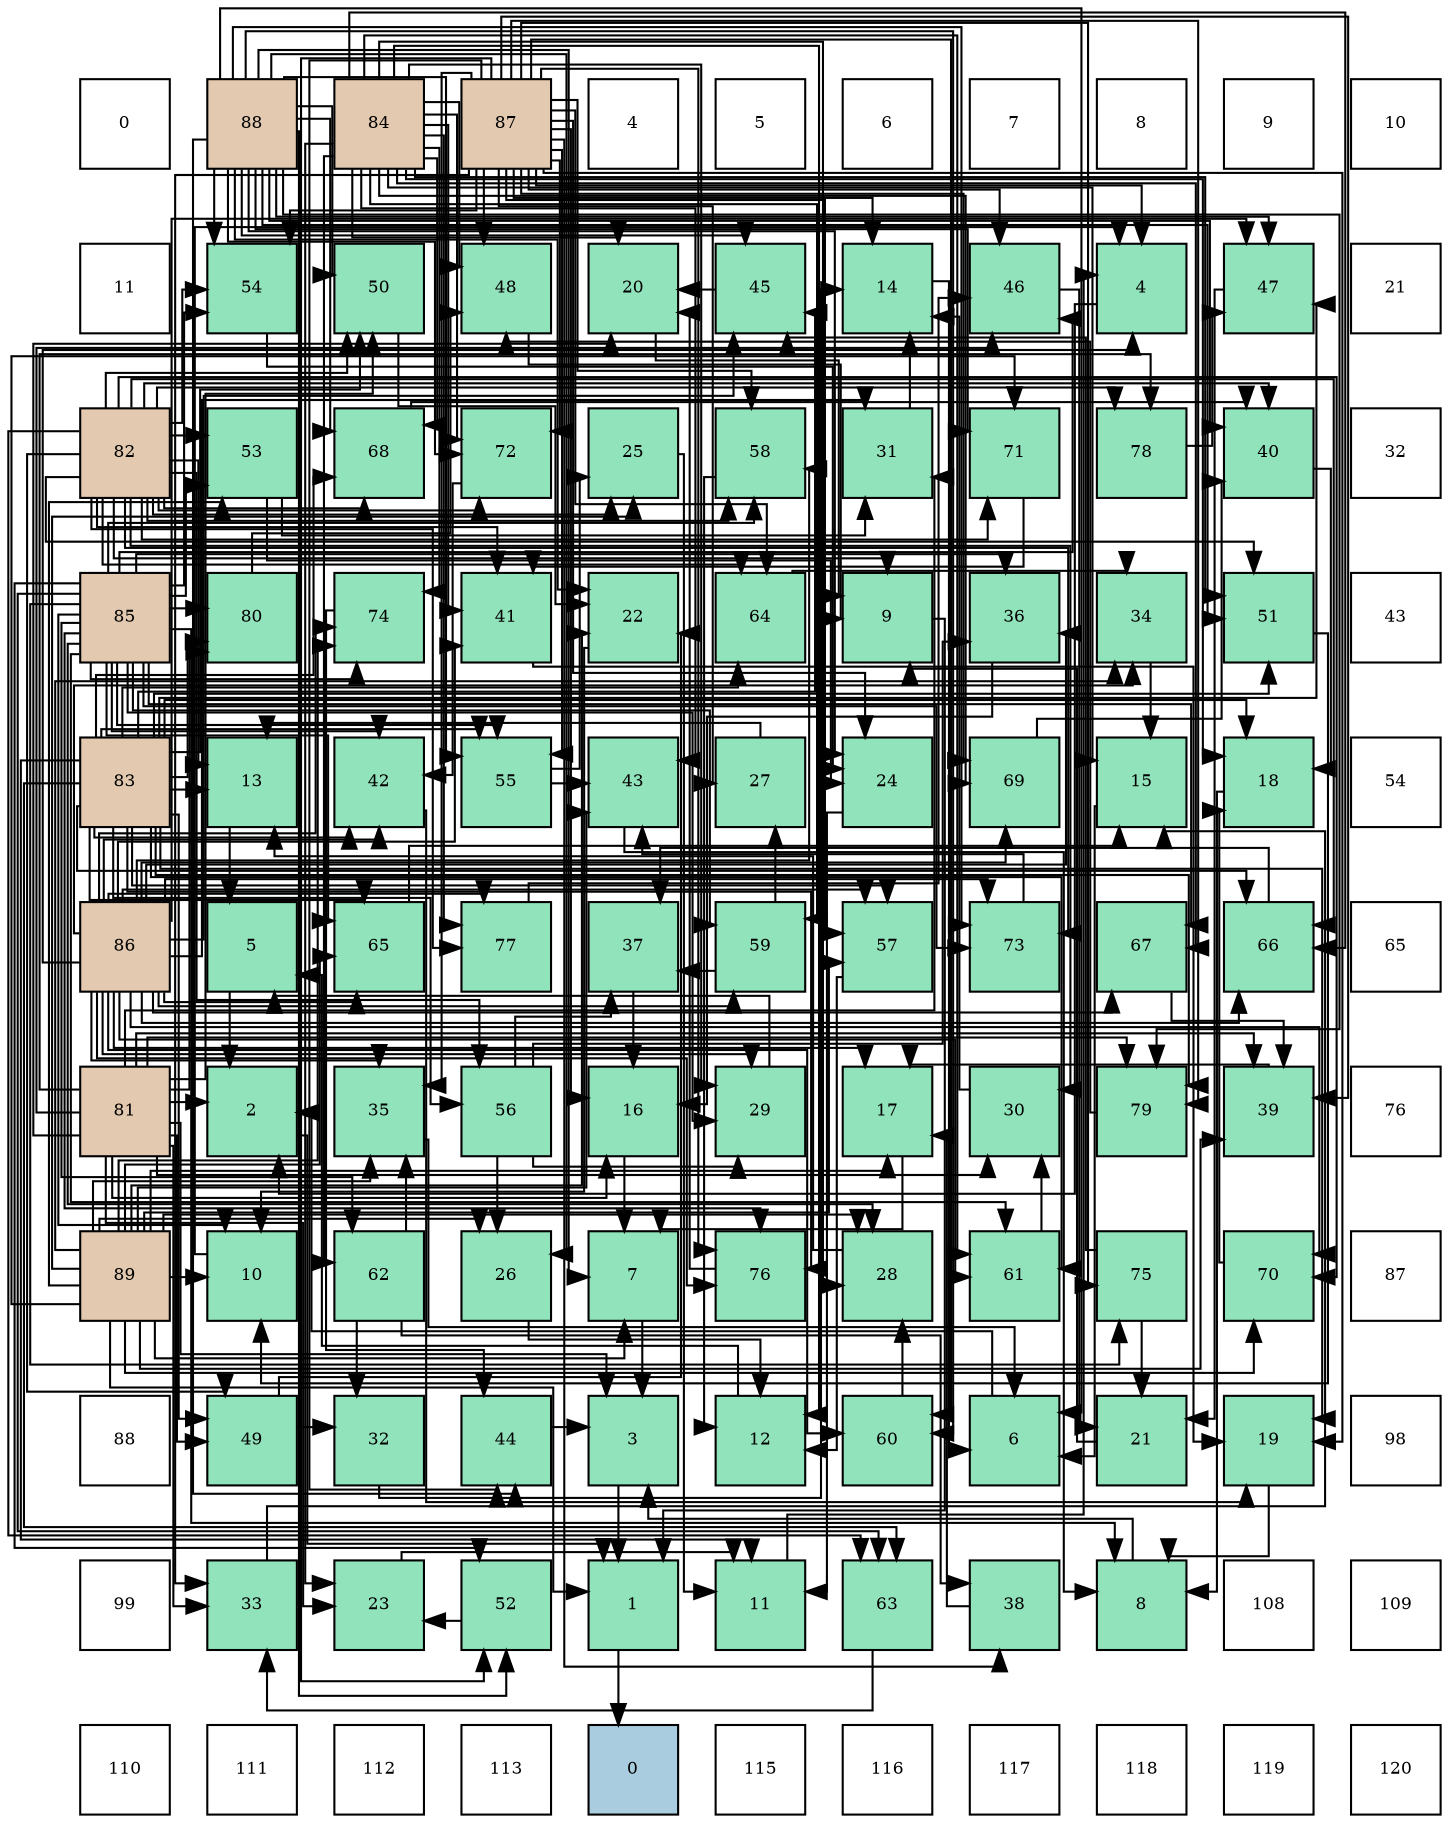 digraph layout{
 rankdir=TB;
 splines=ortho;
 node [style=filled shape=square fixedsize=true width=0.6];
0[label="0", fontsize=8, fillcolor="#ffffff"];
1[label="88", fontsize=8, fillcolor="#e3c9af"];
2[label="84", fontsize=8, fillcolor="#e3c9af"];
3[label="87", fontsize=8, fillcolor="#e3c9af"];
4[label="4", fontsize=8, fillcolor="#ffffff"];
5[label="5", fontsize=8, fillcolor="#ffffff"];
6[label="6", fontsize=8, fillcolor="#ffffff"];
7[label="7", fontsize=8, fillcolor="#ffffff"];
8[label="8", fontsize=8, fillcolor="#ffffff"];
9[label="9", fontsize=8, fillcolor="#ffffff"];
10[label="10", fontsize=8, fillcolor="#ffffff"];
11[label="11", fontsize=8, fillcolor="#ffffff"];
12[label="54", fontsize=8, fillcolor="#91e3bb"];
13[label="50", fontsize=8, fillcolor="#91e3bb"];
14[label="48", fontsize=8, fillcolor="#91e3bb"];
15[label="20", fontsize=8, fillcolor="#91e3bb"];
16[label="45", fontsize=8, fillcolor="#91e3bb"];
17[label="14", fontsize=8, fillcolor="#91e3bb"];
18[label="46", fontsize=8, fillcolor="#91e3bb"];
19[label="4", fontsize=8, fillcolor="#91e3bb"];
20[label="47", fontsize=8, fillcolor="#91e3bb"];
21[label="21", fontsize=8, fillcolor="#ffffff"];
22[label="82", fontsize=8, fillcolor="#e3c9af"];
23[label="53", fontsize=8, fillcolor="#91e3bb"];
24[label="68", fontsize=8, fillcolor="#91e3bb"];
25[label="72", fontsize=8, fillcolor="#91e3bb"];
26[label="25", fontsize=8, fillcolor="#91e3bb"];
27[label="58", fontsize=8, fillcolor="#91e3bb"];
28[label="31", fontsize=8, fillcolor="#91e3bb"];
29[label="71", fontsize=8, fillcolor="#91e3bb"];
30[label="78", fontsize=8, fillcolor="#91e3bb"];
31[label="40", fontsize=8, fillcolor="#91e3bb"];
32[label="32", fontsize=8, fillcolor="#ffffff"];
33[label="85", fontsize=8, fillcolor="#e3c9af"];
34[label="80", fontsize=8, fillcolor="#91e3bb"];
35[label="74", fontsize=8, fillcolor="#91e3bb"];
36[label="41", fontsize=8, fillcolor="#91e3bb"];
37[label="22", fontsize=8, fillcolor="#91e3bb"];
38[label="64", fontsize=8, fillcolor="#91e3bb"];
39[label="9", fontsize=8, fillcolor="#91e3bb"];
40[label="36", fontsize=8, fillcolor="#91e3bb"];
41[label="34", fontsize=8, fillcolor="#91e3bb"];
42[label="51", fontsize=8, fillcolor="#91e3bb"];
43[label="43", fontsize=8, fillcolor="#ffffff"];
44[label="83", fontsize=8, fillcolor="#e3c9af"];
45[label="13", fontsize=8, fillcolor="#91e3bb"];
46[label="42", fontsize=8, fillcolor="#91e3bb"];
47[label="55", fontsize=8, fillcolor="#91e3bb"];
48[label="43", fontsize=8, fillcolor="#91e3bb"];
49[label="27", fontsize=8, fillcolor="#91e3bb"];
50[label="24", fontsize=8, fillcolor="#91e3bb"];
51[label="69", fontsize=8, fillcolor="#91e3bb"];
52[label="15", fontsize=8, fillcolor="#91e3bb"];
53[label="18", fontsize=8, fillcolor="#91e3bb"];
54[label="54", fontsize=8, fillcolor="#ffffff"];
55[label="86", fontsize=8, fillcolor="#e3c9af"];
56[label="5", fontsize=8, fillcolor="#91e3bb"];
57[label="65", fontsize=8, fillcolor="#91e3bb"];
58[label="77", fontsize=8, fillcolor="#91e3bb"];
59[label="37", fontsize=8, fillcolor="#91e3bb"];
60[label="59", fontsize=8, fillcolor="#91e3bb"];
61[label="57", fontsize=8, fillcolor="#91e3bb"];
62[label="73", fontsize=8, fillcolor="#91e3bb"];
63[label="67", fontsize=8, fillcolor="#91e3bb"];
64[label="66", fontsize=8, fillcolor="#91e3bb"];
65[label="65", fontsize=8, fillcolor="#ffffff"];
66[label="81", fontsize=8, fillcolor="#e3c9af"];
67[label="2", fontsize=8, fillcolor="#91e3bb"];
68[label="35", fontsize=8, fillcolor="#91e3bb"];
69[label="56", fontsize=8, fillcolor="#91e3bb"];
70[label="16", fontsize=8, fillcolor="#91e3bb"];
71[label="29", fontsize=8, fillcolor="#91e3bb"];
72[label="17", fontsize=8, fillcolor="#91e3bb"];
73[label="30", fontsize=8, fillcolor="#91e3bb"];
74[label="79", fontsize=8, fillcolor="#91e3bb"];
75[label="39", fontsize=8, fillcolor="#91e3bb"];
76[label="76", fontsize=8, fillcolor="#ffffff"];
77[label="89", fontsize=8, fillcolor="#e3c9af"];
78[label="10", fontsize=8, fillcolor="#91e3bb"];
79[label="62", fontsize=8, fillcolor="#91e3bb"];
80[label="26", fontsize=8, fillcolor="#91e3bb"];
81[label="7", fontsize=8, fillcolor="#91e3bb"];
82[label="76", fontsize=8, fillcolor="#91e3bb"];
83[label="28", fontsize=8, fillcolor="#91e3bb"];
84[label="61", fontsize=8, fillcolor="#91e3bb"];
85[label="75", fontsize=8, fillcolor="#91e3bb"];
86[label="70", fontsize=8, fillcolor="#91e3bb"];
87[label="87", fontsize=8, fillcolor="#ffffff"];
88[label="88", fontsize=8, fillcolor="#ffffff"];
89[label="49", fontsize=8, fillcolor="#91e3bb"];
90[label="32", fontsize=8, fillcolor="#91e3bb"];
91[label="44", fontsize=8, fillcolor="#91e3bb"];
92[label="3", fontsize=8, fillcolor="#91e3bb"];
93[label="12", fontsize=8, fillcolor="#91e3bb"];
94[label="60", fontsize=8, fillcolor="#91e3bb"];
95[label="6", fontsize=8, fillcolor="#91e3bb"];
96[label="21", fontsize=8, fillcolor="#91e3bb"];
97[label="19", fontsize=8, fillcolor="#91e3bb"];
98[label="98", fontsize=8, fillcolor="#ffffff"];
99[label="99", fontsize=8, fillcolor="#ffffff"];
100[label="33", fontsize=8, fillcolor="#91e3bb"];
101[label="23", fontsize=8, fillcolor="#91e3bb"];
102[label="52", fontsize=8, fillcolor="#91e3bb"];
103[label="1", fontsize=8, fillcolor="#91e3bb"];
104[label="11", fontsize=8, fillcolor="#91e3bb"];
105[label="63", fontsize=8, fillcolor="#91e3bb"];
106[label="38", fontsize=8, fillcolor="#91e3bb"];
107[label="8", fontsize=8, fillcolor="#91e3bb"];
108[label="108", fontsize=8, fillcolor="#ffffff"];
109[label="109", fontsize=8, fillcolor="#ffffff"];
110[label="110", fontsize=8, fillcolor="#ffffff"];
111[label="111", fontsize=8, fillcolor="#ffffff"];
112[label="112", fontsize=8, fillcolor="#ffffff"];
113[label="113", fontsize=8, fillcolor="#ffffff"];
114[label="0", fontsize=8, fillcolor="#a9ccde"];
115[label="115", fontsize=8, fillcolor="#ffffff"];
116[label="116", fontsize=8, fillcolor="#ffffff"];
117[label="117", fontsize=8, fillcolor="#ffffff"];
118[label="118", fontsize=8, fillcolor="#ffffff"];
119[label="119", fontsize=8, fillcolor="#ffffff"];
120[label="120", fontsize=8, fillcolor="#ffffff"];
edge [constraint=false, style=vis];103 -> 114;
67 -> 103;
92 -> 103;
19 -> 67;
56 -> 67;
95 -> 67;
81 -> 92;
107 -> 92;
39 -> 103;
78 -> 19;
104 -> 19;
93 -> 56;
45 -> 56;
17 -> 95;
52 -> 95;
70 -> 81;
72 -> 81;
53 -> 107;
97 -> 107;
15 -> 39;
96 -> 39;
37 -> 78;
101 -> 104;
50 -> 104;
26 -> 104;
80 -> 93;
49 -> 45;
83 -> 45;
71 -> 56;
73 -> 17;
28 -> 17;
90 -> 17;
100 -> 52;
41 -> 52;
68 -> 95;
40 -> 70;
59 -> 70;
106 -> 72;
75 -> 72;
31 -> 53;
36 -> 97;
46 -> 97;
48 -> 107;
91 -> 92;
16 -> 15;
18 -> 96;
20 -> 96;
14 -> 39;
89 -> 37;
89 -> 90;
13 -> 37;
42 -> 78;
102 -> 101;
23 -> 50;
23 -> 28;
12 -> 50;
47 -> 26;
47 -> 48;
69 -> 80;
69 -> 71;
69 -> 40;
69 -> 59;
61 -> 93;
27 -> 93;
60 -> 49;
60 -> 59;
94 -> 83;
84 -> 73;
79 -> 90;
79 -> 68;
79 -> 106;
105 -> 100;
38 -> 41;
57 -> 52;
64 -> 59;
63 -> 75;
24 -> 31;
51 -> 31;
86 -> 53;
29 -> 36;
25 -> 46;
62 -> 48;
35 -> 91;
85 -> 96;
85 -> 16;
82 -> 15;
58 -> 18;
30 -> 20;
74 -> 14;
34 -> 14;
66 -> 67;
66 -> 92;
66 -> 70;
66 -> 15;
66 -> 101;
66 -> 73;
66 -> 28;
66 -> 100;
66 -> 75;
66 -> 18;
66 -> 89;
66 -> 13;
66 -> 30;
66 -> 74;
66 -> 34;
22 -> 39;
22 -> 45;
22 -> 26;
22 -> 73;
22 -> 31;
22 -> 36;
22 -> 89;
22 -> 13;
22 -> 42;
22 -> 23;
22 -> 12;
22 -> 69;
22 -> 27;
22 -> 105;
22 -> 38;
22 -> 64;
22 -> 24;
22 -> 86;
22 -> 29;
22 -> 25;
22 -> 62;
22 -> 58;
22 -> 30;
44 -> 104;
44 -> 45;
44 -> 53;
44 -> 97;
44 -> 46;
44 -> 16;
44 -> 20;
44 -> 89;
44 -> 13;
44 -> 42;
44 -> 47;
44 -> 69;
44 -> 61;
44 -> 84;
44 -> 105;
44 -> 38;
44 -> 57;
44 -> 64;
44 -> 24;
44 -> 82;
44 -> 74;
44 -> 34;
2 -> 93;
2 -> 52;
2 -> 53;
2 -> 15;
2 -> 101;
2 -> 83;
2 -> 71;
2 -> 36;
2 -> 48;
2 -> 14;
2 -> 42;
2 -> 60;
2 -> 84;
2 -> 79;
2 -> 64;
2 -> 63;
2 -> 24;
2 -> 51;
2 -> 25;
2 -> 35;
2 -> 58;
33 -> 107;
33 -> 78;
33 -> 83;
33 -> 71;
33 -> 40;
33 -> 46;
33 -> 18;
33 -> 102;
33 -> 23;
33 -> 12;
33 -> 47;
33 -> 27;
33 -> 60;
33 -> 84;
33 -> 79;
33 -> 105;
33 -> 57;
33 -> 63;
33 -> 62;
33 -> 35;
33 -> 85;
33 -> 82;
33 -> 34;
55 -> 19;
55 -> 72;
55 -> 71;
55 -> 28;
55 -> 41;
55 -> 68;
55 -> 40;
55 -> 36;
55 -> 46;
55 -> 16;
55 -> 20;
55 -> 61;
55 -> 27;
55 -> 60;
55 -> 94;
55 -> 84;
55 -> 57;
55 -> 64;
55 -> 63;
55 -> 51;
55 -> 86;
55 -> 62;
55 -> 35;
55 -> 82;
55 -> 58;
3 -> 19;
3 -> 17;
3 -> 70;
3 -> 97;
3 -> 50;
3 -> 49;
3 -> 100;
3 -> 68;
3 -> 106;
3 -> 75;
3 -> 91;
3 -> 18;
3 -> 14;
3 -> 102;
3 -> 12;
3 -> 47;
3 -> 61;
3 -> 27;
3 -> 94;
3 -> 38;
3 -> 51;
3 -> 25;
3 -> 85;
3 -> 82;
3 -> 74;
1 -> 95;
1 -> 81;
1 -> 37;
1 -> 50;
1 -> 80;
1 -> 31;
1 -> 91;
1 -> 16;
1 -> 20;
1 -> 13;
1 -> 42;
1 -> 102;
1 -> 12;
1 -> 47;
1 -> 94;
1 -> 24;
1 -> 29;
1 -> 25;
1 -> 62;
1 -> 74;
77 -> 103;
77 -> 81;
77 -> 78;
77 -> 72;
77 -> 37;
77 -> 26;
77 -> 80;
77 -> 83;
77 -> 41;
77 -> 68;
77 -> 75;
77 -> 48;
77 -> 23;
77 -> 61;
77 -> 57;
77 -> 86;
77 -> 29;
77 -> 35;
edge [constraint=true, style=invis];
0 -> 11 -> 22 -> 33 -> 44 -> 55 -> 66 -> 77 -> 88 -> 99 -> 110;
1 -> 12 -> 23 -> 34 -> 45 -> 56 -> 67 -> 78 -> 89 -> 100 -> 111;
2 -> 13 -> 24 -> 35 -> 46 -> 57 -> 68 -> 79 -> 90 -> 101 -> 112;
3 -> 14 -> 25 -> 36 -> 47 -> 58 -> 69 -> 80 -> 91 -> 102 -> 113;
4 -> 15 -> 26 -> 37 -> 48 -> 59 -> 70 -> 81 -> 92 -> 103 -> 114;
5 -> 16 -> 27 -> 38 -> 49 -> 60 -> 71 -> 82 -> 93 -> 104 -> 115;
6 -> 17 -> 28 -> 39 -> 50 -> 61 -> 72 -> 83 -> 94 -> 105 -> 116;
7 -> 18 -> 29 -> 40 -> 51 -> 62 -> 73 -> 84 -> 95 -> 106 -> 117;
8 -> 19 -> 30 -> 41 -> 52 -> 63 -> 74 -> 85 -> 96 -> 107 -> 118;
9 -> 20 -> 31 -> 42 -> 53 -> 64 -> 75 -> 86 -> 97 -> 108 -> 119;
10 -> 21 -> 32 -> 43 -> 54 -> 65 -> 76 -> 87 -> 98 -> 109 -> 120;
rank = same {0 -> 1 -> 2 -> 3 -> 4 -> 5 -> 6 -> 7 -> 8 -> 9 -> 10};
rank = same {11 -> 12 -> 13 -> 14 -> 15 -> 16 -> 17 -> 18 -> 19 -> 20 -> 21};
rank = same {22 -> 23 -> 24 -> 25 -> 26 -> 27 -> 28 -> 29 -> 30 -> 31 -> 32};
rank = same {33 -> 34 -> 35 -> 36 -> 37 -> 38 -> 39 -> 40 -> 41 -> 42 -> 43};
rank = same {44 -> 45 -> 46 -> 47 -> 48 -> 49 -> 50 -> 51 -> 52 -> 53 -> 54};
rank = same {55 -> 56 -> 57 -> 58 -> 59 -> 60 -> 61 -> 62 -> 63 -> 64 -> 65};
rank = same {66 -> 67 -> 68 -> 69 -> 70 -> 71 -> 72 -> 73 -> 74 -> 75 -> 76};
rank = same {77 -> 78 -> 79 -> 80 -> 81 -> 82 -> 83 -> 84 -> 85 -> 86 -> 87};
rank = same {88 -> 89 -> 90 -> 91 -> 92 -> 93 -> 94 -> 95 -> 96 -> 97 -> 98};
rank = same {99 -> 100 -> 101 -> 102 -> 103 -> 104 -> 105 -> 106 -> 107 -> 108 -> 109};
rank = same {110 -> 111 -> 112 -> 113 -> 114 -> 115 -> 116 -> 117 -> 118 -> 119 -> 120};
}